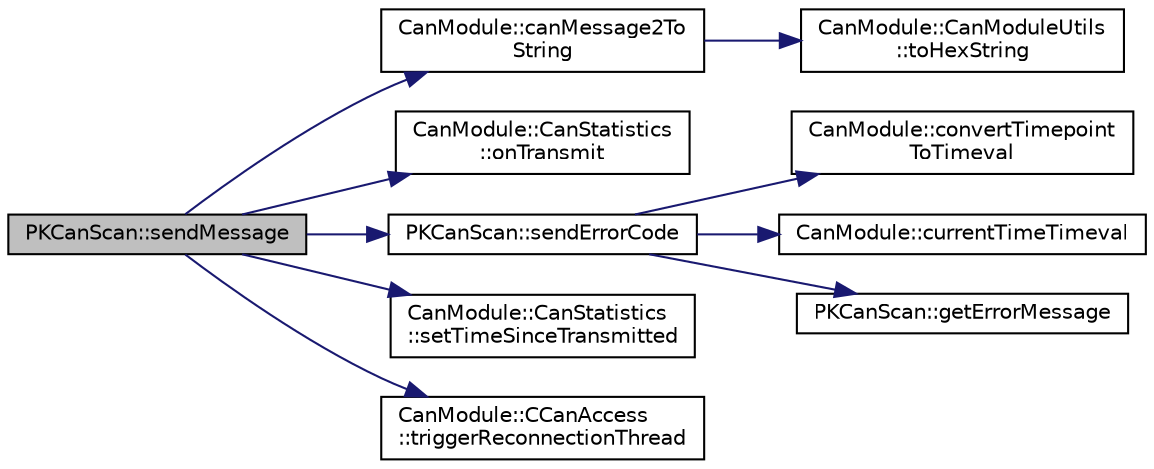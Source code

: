 digraph "PKCanScan::sendMessage"
{
 // LATEX_PDF_SIZE
  edge [fontname="Helvetica",fontsize="10",labelfontname="Helvetica",labelfontsize="10"];
  node [fontname="Helvetica",fontsize="10",shape=record];
  rankdir="LR";
  Node1 [label="PKCanScan::sendMessage",height=0.2,width=0.4,color="black", fillcolor="grey75", style="filled", fontcolor="black",tooltip=" "];
  Node1 -> Node2 [color="midnightblue",fontsize="10",style="solid",fontname="Helvetica"];
  Node2 [label="CanModule::canMessage2To\lString",height=0.2,width=0.4,color="black", fillcolor="white", style="filled",URL="$namespaceCanModule.html#a901b4695397276d8bbc0f1ebd0204a8e",tooltip=" "];
  Node2 -> Node3 [color="midnightblue",fontsize="10",style="solid",fontname="Helvetica"];
  Node3 [label="CanModule::CanModuleUtils\l::toHexString",height=0.2,width=0.4,color="black", fillcolor="white", style="filled",URL="$classCanModule_1_1CanModuleUtils.html#aeb2a2ee933f230f2c82cca7e45c7b6ad",tooltip=" "];
  Node1 -> Node4 [color="midnightblue",fontsize="10",style="solid",fontname="Helvetica"];
  Node4 [label="CanModule::CanStatistics\l::onTransmit",height=0.2,width=0.4,color="black", fillcolor="white", style="filled",URL="$classCanModule_1_1CanStatistics.html#a0265b75e9e2e16737950b6b5c5662f35",tooltip=" "];
  Node1 -> Node5 [color="midnightblue",fontsize="10",style="solid",fontname="Helvetica"];
  Node5 [label="PKCanScan::sendErrorCode",height=0.2,width=0.4,color="black", fillcolor="white", style="filled",URL="$classPKCanScan.html#a35ccc4082d56a736abb34d0c289c5a96",tooltip=" "];
  Node5 -> Node6 [color="midnightblue",fontsize="10",style="solid",fontname="Helvetica"];
  Node6 [label="CanModule::convertTimepoint\lToTimeval",height=0.2,width=0.4,color="black", fillcolor="white", style="filled",URL="$namespaceCanModule.html#a3ec3082d7d11a9c1641023cb3f53cbe5",tooltip=" "];
  Node5 -> Node7 [color="midnightblue",fontsize="10",style="solid",fontname="Helvetica"];
  Node7 [label="CanModule::currentTimeTimeval",height=0.2,width=0.4,color="black", fillcolor="white", style="filled",URL="$namespaceCanModule.html#a6d0711aac0a75de5d2bf6142997a814d",tooltip=" "];
  Node5 -> Node8 [color="midnightblue",fontsize="10",style="solid",fontname="Helvetica"];
  Node8 [label="PKCanScan::getErrorMessage",height=0.2,width=0.4,color="black", fillcolor="white", style="filled",URL="$classPKCanScan.html#a077b19a57357437f6c2e6ce00030a698",tooltip=" "];
  Node1 -> Node9 [color="midnightblue",fontsize="10",style="solid",fontname="Helvetica"];
  Node9 [label="CanModule::CanStatistics\l::setTimeSinceTransmitted",height=0.2,width=0.4,color="black", fillcolor="white", style="filled",URL="$classCanModule_1_1CanStatistics.html#afe8d43dfb65ee2675ceac1dc84f7eb1a",tooltip=" "];
  Node1 -> Node10 [color="midnightblue",fontsize="10",style="solid",fontname="Helvetica"];
  Node10 [label="CanModule::CCanAccess\l::triggerReconnectionThread",height=0.2,width=0.4,color="black", fillcolor="white", style="filled",URL="$classCanModule_1_1CCanAccess.html#a16e43f90cd984b9ea72028c0f8dfe784",tooltip=" "];
}
